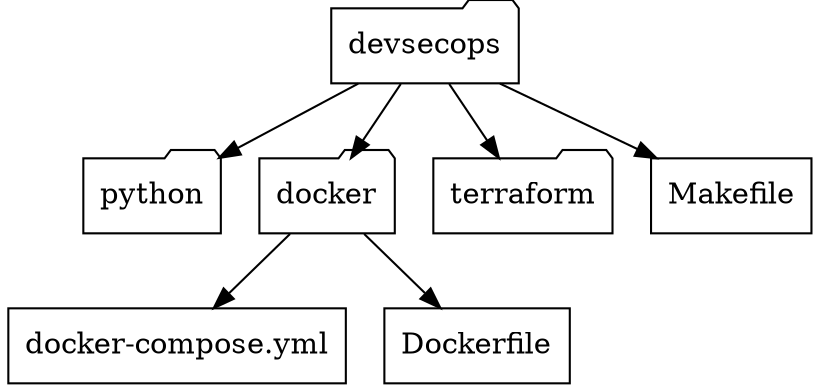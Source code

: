 digraph makefile {
node [shape=rectangle];

devsecops [shape=folder label="devsecops"];
python [shape=folder label="python"];
docker [shape=folder label="docker"];
terraform [shape=folder label="terraform"];
Makefile [label="Makefile"];
comp [label="docker-compose.yml"];
Dockerfile [label="Dockerfile"];

devsecops -> python;
devsecops -> terraform;
devsecops -> docker;
devsecops -> Makefile;
docker -> Dockerfile;
docker -> comp;
}
